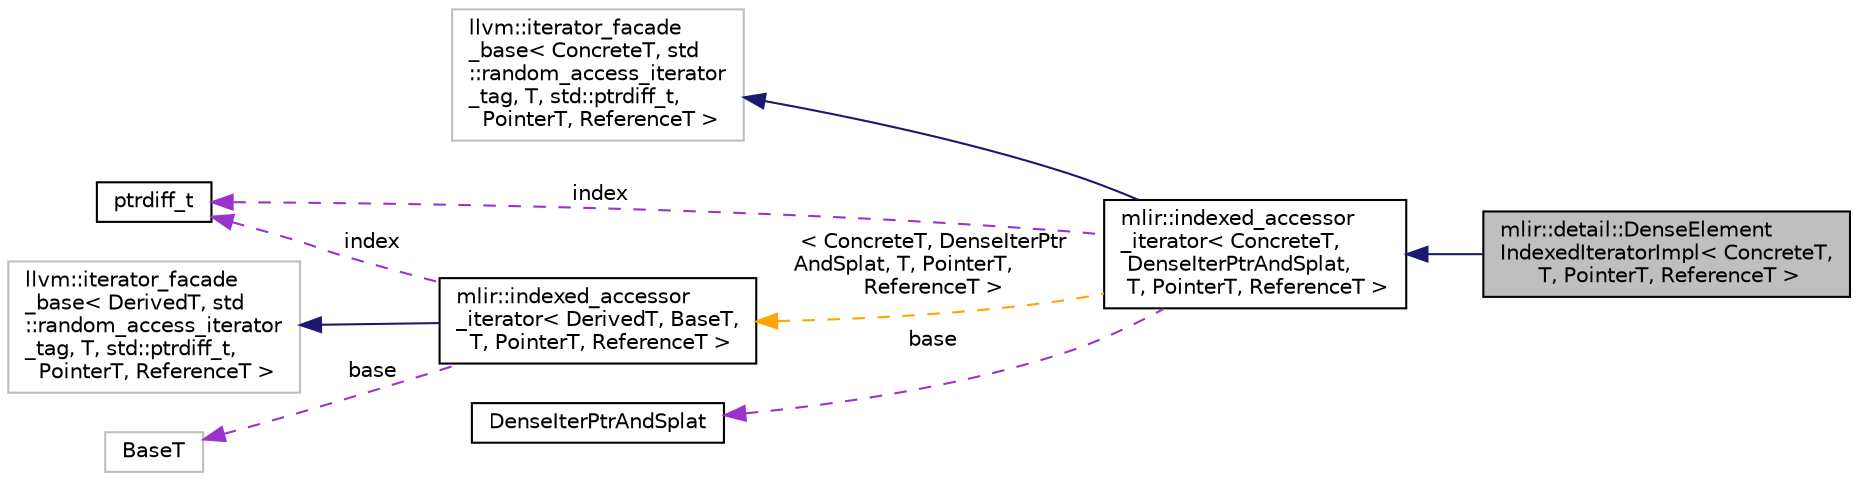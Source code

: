 digraph "mlir::detail::DenseElementIndexedIteratorImpl&lt; ConcreteT, T, PointerT, ReferenceT &gt;"
{
  bgcolor="transparent";
  edge [fontname="Helvetica",fontsize="10",labelfontname="Helvetica",labelfontsize="10"];
  node [fontname="Helvetica",fontsize="10",shape=record];
  rankdir="LR";
  Node11 [label="mlir::detail::DenseElement\lIndexedIteratorImpl\< ConcreteT,\l T, PointerT, ReferenceT \>",height=0.2,width=0.4,color="black", fillcolor="grey75", style="filled", fontcolor="black"];
  Node12 -> Node11 [dir="back",color="midnightblue",fontsize="10",style="solid",fontname="Helvetica"];
  Node12 [label="mlir::indexed_accessor\l_iterator\< ConcreteT,\l DenseIterPtrAndSplat,\l T, PointerT, ReferenceT \>",height=0.2,width=0.4,color="black",URL="$classmlir_1_1indexed__accessor__iterator.html"];
  Node13 -> Node12 [dir="back",color="midnightblue",fontsize="10",style="solid",fontname="Helvetica"];
  Node13 [label="llvm::iterator_facade\l_base\< ConcreteT, std\l::random_access_iterator\l_tag, T, std::ptrdiff_t,\l PointerT, ReferenceT \>",height=0.2,width=0.4,color="grey75"];
  Node14 -> Node12 [dir="back",color="darkorchid3",fontsize="10",style="dashed",label=" index" ,fontname="Helvetica"];
  Node14 [label="ptrdiff_t",height=0.2,width=0.4,color="black",URL="$classptrdiff__t.html"];
  Node15 -> Node12 [dir="back",color="darkorchid3",fontsize="10",style="dashed",label=" base" ,fontname="Helvetica"];
  Node15 [label="DenseIterPtrAndSplat",height=0.2,width=0.4,color="black",URL="$classDenseIterPtrAndSplat.html"];
  Node16 -> Node12 [dir="back",color="orange",fontsize="10",style="dashed",label=" \< ConcreteT, DenseIterPtr\lAndSplat, T, PointerT,\l ReferenceT \>" ,fontname="Helvetica"];
  Node16 [label="mlir::indexed_accessor\l_iterator\< DerivedT, BaseT,\l T, PointerT, ReferenceT \>",height=0.2,width=0.4,color="black",URL="$classmlir_1_1indexed__accessor__iterator.html",tooltip="A utility class used to implement an iterator that contains some base object and an index..."];
  Node17 -> Node16 [dir="back",color="midnightblue",fontsize="10",style="solid",fontname="Helvetica"];
  Node17 [label="llvm::iterator_facade\l_base\< DerivedT, std\l::random_access_iterator\l_tag, T, std::ptrdiff_t,\l PointerT, ReferenceT \>",height=0.2,width=0.4,color="grey75"];
  Node14 -> Node16 [dir="back",color="darkorchid3",fontsize="10",style="dashed",label=" index" ,fontname="Helvetica"];
  Node18 -> Node16 [dir="back",color="darkorchid3",fontsize="10",style="dashed",label=" base" ,fontname="Helvetica"];
  Node18 [label="BaseT",height=0.2,width=0.4,color="grey75"];
}
